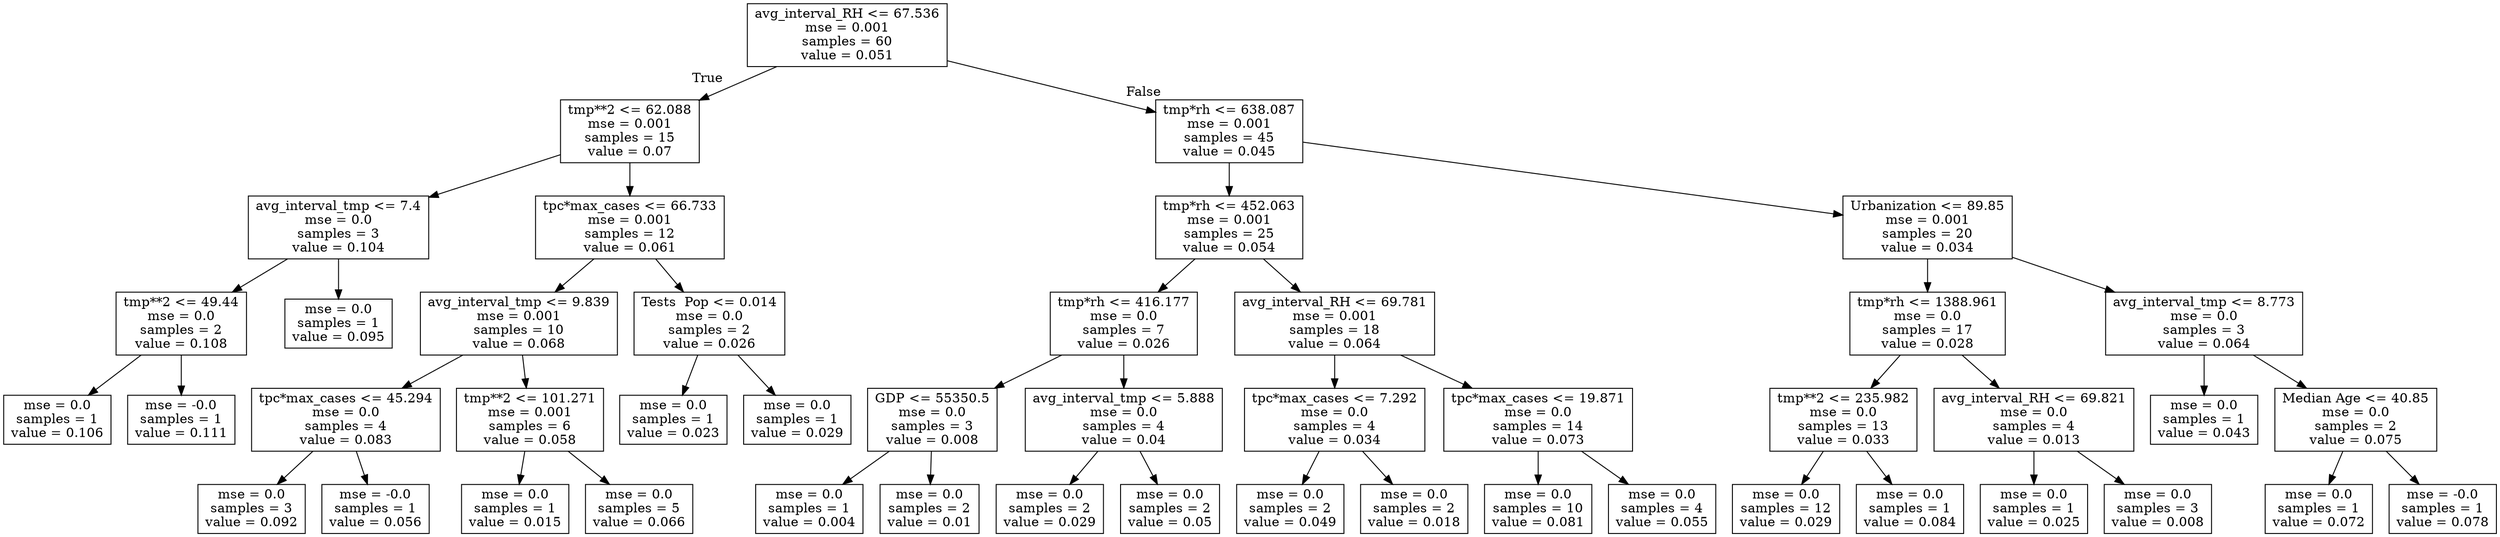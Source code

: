 digraph Tree {
node [shape=box] ;
0 [label="avg_interval_RH <= 67.536\nmse = 0.001\nsamples = 60\nvalue = 0.051"] ;
1 [label="tmp**2 <= 62.088\nmse = 0.001\nsamples = 15\nvalue = 0.07"] ;
0 -> 1 [labeldistance=2.5, labelangle=45, headlabel="True"] ;
2 [label="avg_interval_tmp <= 7.4\nmse = 0.0\nsamples = 3\nvalue = 0.104"] ;
1 -> 2 ;
3 [label="tmp**2 <= 49.44\nmse = 0.0\nsamples = 2\nvalue = 0.108"] ;
2 -> 3 ;
4 [label="mse = 0.0\nsamples = 1\nvalue = 0.106"] ;
3 -> 4 ;
5 [label="mse = -0.0\nsamples = 1\nvalue = 0.111"] ;
3 -> 5 ;
6 [label="mse = 0.0\nsamples = 1\nvalue = 0.095"] ;
2 -> 6 ;
7 [label="tpc*max_cases <= 66.733\nmse = 0.001\nsamples = 12\nvalue = 0.061"] ;
1 -> 7 ;
8 [label="avg_interval_tmp <= 9.839\nmse = 0.001\nsamples = 10\nvalue = 0.068"] ;
7 -> 8 ;
9 [label="tpc*max_cases <= 45.294\nmse = 0.0\nsamples = 4\nvalue = 0.083"] ;
8 -> 9 ;
10 [label="mse = 0.0\nsamples = 3\nvalue = 0.092"] ;
9 -> 10 ;
11 [label="mse = -0.0\nsamples = 1\nvalue = 0.056"] ;
9 -> 11 ;
12 [label="tmp**2 <= 101.271\nmse = 0.001\nsamples = 6\nvalue = 0.058"] ;
8 -> 12 ;
13 [label="mse = 0.0\nsamples = 1\nvalue = 0.015"] ;
12 -> 13 ;
14 [label="mse = 0.0\nsamples = 5\nvalue = 0.066"] ;
12 -> 14 ;
15 [label="Tests \ Pop <= 0.014\nmse = 0.0\nsamples = 2\nvalue = 0.026"] ;
7 -> 15 ;
16 [label="mse = 0.0\nsamples = 1\nvalue = 0.023"] ;
15 -> 16 ;
17 [label="mse = 0.0\nsamples = 1\nvalue = 0.029"] ;
15 -> 17 ;
18 [label="tmp*rh <= 638.087\nmse = 0.001\nsamples = 45\nvalue = 0.045"] ;
0 -> 18 [labeldistance=2.5, labelangle=-45, headlabel="False"] ;
19 [label="tmp*rh <= 452.063\nmse = 0.001\nsamples = 25\nvalue = 0.054"] ;
18 -> 19 ;
20 [label="tmp*rh <= 416.177\nmse = 0.0\nsamples = 7\nvalue = 0.026"] ;
19 -> 20 ;
21 [label="GDP <= 55350.5\nmse = 0.0\nsamples = 3\nvalue = 0.008"] ;
20 -> 21 ;
22 [label="mse = 0.0\nsamples = 1\nvalue = 0.004"] ;
21 -> 22 ;
23 [label="mse = 0.0\nsamples = 2\nvalue = 0.01"] ;
21 -> 23 ;
24 [label="avg_interval_tmp <= 5.888\nmse = 0.0\nsamples = 4\nvalue = 0.04"] ;
20 -> 24 ;
25 [label="mse = 0.0\nsamples = 2\nvalue = 0.029"] ;
24 -> 25 ;
26 [label="mse = 0.0\nsamples = 2\nvalue = 0.05"] ;
24 -> 26 ;
27 [label="avg_interval_RH <= 69.781\nmse = 0.001\nsamples = 18\nvalue = 0.064"] ;
19 -> 27 ;
28 [label="tpc*max_cases <= 7.292\nmse = 0.0\nsamples = 4\nvalue = 0.034"] ;
27 -> 28 ;
29 [label="mse = 0.0\nsamples = 2\nvalue = 0.049"] ;
28 -> 29 ;
30 [label="mse = 0.0\nsamples = 2\nvalue = 0.018"] ;
28 -> 30 ;
31 [label="tpc*max_cases <= 19.871\nmse = 0.0\nsamples = 14\nvalue = 0.073"] ;
27 -> 31 ;
32 [label="mse = 0.0\nsamples = 10\nvalue = 0.081"] ;
31 -> 32 ;
33 [label="mse = 0.0\nsamples = 4\nvalue = 0.055"] ;
31 -> 33 ;
34 [label="Urbanization <= 89.85\nmse = 0.001\nsamples = 20\nvalue = 0.034"] ;
18 -> 34 ;
35 [label="tmp*rh <= 1388.961\nmse = 0.0\nsamples = 17\nvalue = 0.028"] ;
34 -> 35 ;
36 [label="tmp**2 <= 235.982\nmse = 0.0\nsamples = 13\nvalue = 0.033"] ;
35 -> 36 ;
37 [label="mse = 0.0\nsamples = 12\nvalue = 0.029"] ;
36 -> 37 ;
38 [label="mse = 0.0\nsamples = 1\nvalue = 0.084"] ;
36 -> 38 ;
39 [label="avg_interval_RH <= 69.821\nmse = 0.0\nsamples = 4\nvalue = 0.013"] ;
35 -> 39 ;
40 [label="mse = 0.0\nsamples = 1\nvalue = 0.025"] ;
39 -> 40 ;
41 [label="mse = 0.0\nsamples = 3\nvalue = 0.008"] ;
39 -> 41 ;
42 [label="avg_interval_tmp <= 8.773\nmse = 0.0\nsamples = 3\nvalue = 0.064"] ;
34 -> 42 ;
43 [label="mse = 0.0\nsamples = 1\nvalue = 0.043"] ;
42 -> 43 ;
44 [label="Median Age <= 40.85\nmse = 0.0\nsamples = 2\nvalue = 0.075"] ;
42 -> 44 ;
45 [label="mse = 0.0\nsamples = 1\nvalue = 0.072"] ;
44 -> 45 ;
46 [label="mse = -0.0\nsamples = 1\nvalue = 0.078"] ;
44 -> 46 ;
}